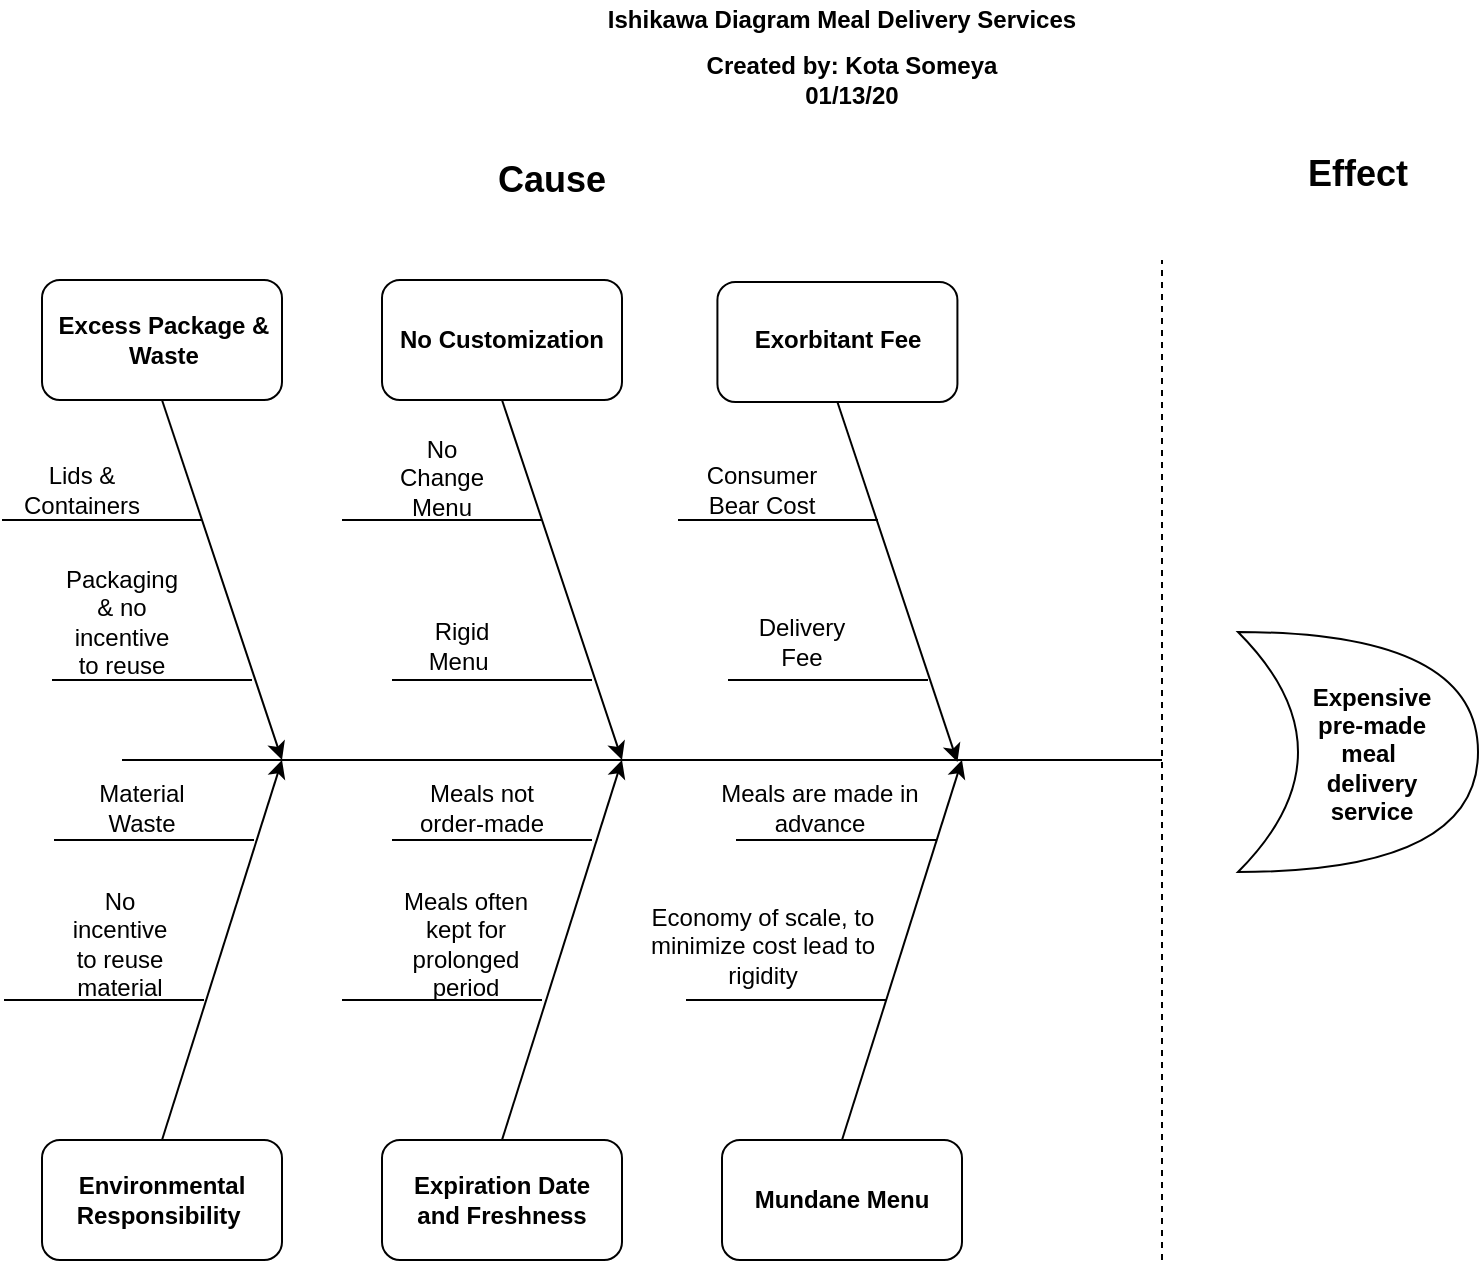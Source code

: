 <mxfile version="12.5.1" type="device"><diagram id="2vRI_JRZq46cHs1xEzwP" name="Page-1"><mxGraphModel dx="1449" dy="652" grid="1" gridSize="10" guides="1" tooltips="1" connect="1" arrows="1" fold="1" page="1" pageScale="1" pageWidth="850" pageHeight="1100" math="0" shadow="0"><root><mxCell id="0"/><mxCell id="1" parent="0"/><mxCell id="EMLK7iapWKdTvl_D3aQF-1" value="" style="endArrow=none;html=1;" edge="1" parent="1"><mxGeometry width="50" height="50" relative="1" as="geometry"><mxPoint x="80" y="440" as="sourcePoint"/><mxPoint x="600" y="440" as="targetPoint"/></mxGeometry></mxCell><mxCell id="EMLK7iapWKdTvl_D3aQF-3" value="" style="endArrow=none;dashed=1;html=1;" edge="1" parent="1"><mxGeometry width="50" height="50" relative="1" as="geometry"><mxPoint x="600" y="690" as="sourcePoint"/><mxPoint x="600" y="190" as="targetPoint"/></mxGeometry></mxCell><mxCell id="EMLK7iapWKdTvl_D3aQF-4" value="" style="rounded=1;whiteSpace=wrap;html=1;" vertex="1" parent="1"><mxGeometry x="40" y="200" width="120" height="60" as="geometry"/></mxCell><mxCell id="EMLK7iapWKdTvl_D3aQF-5" value="" style="endArrow=classic;html=1;exitX=0.5;exitY=1;exitDx=0;exitDy=0;" edge="1" parent="1" source="EMLK7iapWKdTvl_D3aQF-4"><mxGeometry width="50" height="50" relative="1" as="geometry"><mxPoint x="140" y="360" as="sourcePoint"/><mxPoint x="160" y="440" as="targetPoint"/></mxGeometry></mxCell><mxCell id="EMLK7iapWKdTvl_D3aQF-9" value="" style="rounded=1;whiteSpace=wrap;html=1;" vertex="1" parent="1"><mxGeometry x="210" y="200" width="120" height="60" as="geometry"/></mxCell><mxCell id="EMLK7iapWKdTvl_D3aQF-10" value="" style="endArrow=classic;html=1;exitX=0.5;exitY=1;exitDx=0;exitDy=0;" edge="1" parent="1" source="EMLK7iapWKdTvl_D3aQF-9"><mxGeometry width="50" height="50" relative="1" as="geometry"><mxPoint x="310" y="360" as="sourcePoint"/><mxPoint x="330" y="440" as="targetPoint"/></mxGeometry></mxCell><mxCell id="EMLK7iapWKdTvl_D3aQF-12" value="" style="rounded=1;whiteSpace=wrap;html=1;" vertex="1" parent="1"><mxGeometry x="377.71" y="201" width="120" height="60" as="geometry"/></mxCell><mxCell id="EMLK7iapWKdTvl_D3aQF-13" value="" style="endArrow=classic;html=1;exitX=0.5;exitY=1;exitDx=0;exitDy=0;" edge="1" parent="1" source="EMLK7iapWKdTvl_D3aQF-12"><mxGeometry width="50" height="50" relative="1" as="geometry"><mxPoint x="477.71" y="361" as="sourcePoint"/><mxPoint x="497.71" y="441" as="targetPoint"/></mxGeometry></mxCell><mxCell id="EMLK7iapWKdTvl_D3aQF-14" value="" style="endArrow=classic;html=1;" edge="1" parent="1"><mxGeometry width="50" height="50" relative="1" as="geometry"><mxPoint x="100" y="630" as="sourcePoint"/><mxPoint x="160" y="440" as="targetPoint"/></mxGeometry></mxCell><mxCell id="EMLK7iapWKdTvl_D3aQF-15" value="" style="rounded=1;whiteSpace=wrap;html=1;" vertex="1" parent="1"><mxGeometry x="40" y="630" width="120" height="60" as="geometry"/></mxCell><mxCell id="EMLK7iapWKdTvl_D3aQF-16" value="" style="endArrow=classic;html=1;" edge="1" parent="1"><mxGeometry width="50" height="50" relative="1" as="geometry"><mxPoint x="270" y="630" as="sourcePoint"/><mxPoint x="330" y="440" as="targetPoint"/></mxGeometry></mxCell><mxCell id="EMLK7iapWKdTvl_D3aQF-17" value="" style="rounded=1;whiteSpace=wrap;html=1;" vertex="1" parent="1"><mxGeometry x="210" y="630" width="120" height="60" as="geometry"/></mxCell><mxCell id="EMLK7iapWKdTvl_D3aQF-21" value="" style="endArrow=classic;html=1;" edge="1" parent="1"><mxGeometry width="50" height="50" relative="1" as="geometry"><mxPoint x="440" y="630" as="sourcePoint"/><mxPoint x="500" y="440" as="targetPoint"/></mxGeometry></mxCell><mxCell id="EMLK7iapWKdTvl_D3aQF-22" value="" style="rounded=1;whiteSpace=wrap;html=1;" vertex="1" parent="1"><mxGeometry x="380" y="630" width="120" height="60" as="geometry"/></mxCell><mxCell id="EMLK7iapWKdTvl_D3aQF-23" value="&lt;b&gt;&lt;font style=&quot;font-size: 18px&quot;&gt;Cause&lt;/font&gt;&lt;/b&gt;" style="text;html=1;strokeColor=none;fillColor=none;align=center;verticalAlign=middle;whiteSpace=wrap;rounded=0;" vertex="1" parent="1"><mxGeometry x="240" y="130" width="110" height="40" as="geometry"/></mxCell><mxCell id="EMLK7iapWKdTvl_D3aQF-24" value="&lt;b&gt;&lt;font style=&quot;font-size: 18px&quot;&gt;Effect&lt;br&gt;&lt;br&gt;&lt;/font&gt;&lt;/b&gt;" style="text;html=1;strokeColor=none;fillColor=none;align=center;verticalAlign=middle;whiteSpace=wrap;rounded=0;" vertex="1" parent="1"><mxGeometry x="643" y="135" width="110" height="45" as="geometry"/></mxCell><mxCell id="EMLK7iapWKdTvl_D3aQF-27" value="" style="shape=xor;whiteSpace=wrap;html=1;" vertex="1" parent="1"><mxGeometry x="638" y="376" width="120" height="120" as="geometry"/></mxCell><mxCell id="EMLK7iapWKdTvl_D3aQF-28" value="&lt;b&gt;Expensive&lt;br&gt;pre-made&lt;br&gt;meal&amp;nbsp;&lt;br&gt;delivery&lt;br&gt;service&lt;br&gt;&lt;/b&gt;" style="text;html=1;strokeColor=none;fillColor=none;align=center;verticalAlign=middle;whiteSpace=wrap;rounded=0;" vertex="1" parent="1"><mxGeometry x="665" y="387" width="80" height="100" as="geometry"/></mxCell><mxCell id="EMLK7iapWKdTvl_D3aQF-29" value="&lt;b&gt;Excess Package &amp;amp; Waste&lt;/b&gt;" style="text;html=1;strokeColor=none;fillColor=none;align=center;verticalAlign=middle;whiteSpace=wrap;rounded=0;" vertex="1" parent="1"><mxGeometry x="46" y="220" width="110" height="20" as="geometry"/></mxCell><mxCell id="EMLK7iapWKdTvl_D3aQF-30" value="&lt;b&gt;No Customization&lt;/b&gt;" style="text;html=1;strokeColor=none;fillColor=none;align=center;verticalAlign=middle;whiteSpace=wrap;rounded=0;" vertex="1" parent="1"><mxGeometry x="215" y="220" width="110" height="20" as="geometry"/></mxCell><mxCell id="EMLK7iapWKdTvl_D3aQF-31" value="&lt;b&gt;Exorbitant&amp;nbsp;Fee&lt;/b&gt;" style="text;html=1;strokeColor=none;fillColor=none;align=center;verticalAlign=middle;whiteSpace=wrap;rounded=0;" vertex="1" parent="1"><mxGeometry x="382.71" y="220" width="110" height="20" as="geometry"/></mxCell><mxCell id="EMLK7iapWKdTvl_D3aQF-32" value="&lt;b&gt;Environmental Responsibility&amp;nbsp;&lt;/b&gt;" style="text;html=1;strokeColor=none;fillColor=none;align=center;verticalAlign=middle;whiteSpace=wrap;rounded=0;" vertex="1" parent="1"><mxGeometry x="45" y="650" width="110" height="20" as="geometry"/></mxCell><mxCell id="EMLK7iapWKdTvl_D3aQF-35" value="&lt;b&gt;Expiration Date and Freshness&lt;/b&gt;" style="text;html=1;strokeColor=none;fillColor=none;align=center;verticalAlign=middle;whiteSpace=wrap;rounded=0;" vertex="1" parent="1"><mxGeometry x="215" y="650" width="110" height="20" as="geometry"/></mxCell><mxCell id="EMLK7iapWKdTvl_D3aQF-36" value="&lt;b&gt;Mundane Menu&lt;/b&gt;" style="text;html=1;strokeColor=none;fillColor=none;align=center;verticalAlign=middle;whiteSpace=wrap;rounded=0;" vertex="1" parent="1"><mxGeometry x="385" y="650" width="110" height="20" as="geometry"/></mxCell><mxCell id="EMLK7iapWKdTvl_D3aQF-37" value="" style="endArrow=none;html=1;" edge="1" parent="1"><mxGeometry width="50" height="50" relative="1" as="geometry"><mxPoint x="20" y="320" as="sourcePoint"/><mxPoint x="120" y="320" as="targetPoint"/></mxGeometry></mxCell><mxCell id="EMLK7iapWKdTvl_D3aQF-38" value="" style="endArrow=none;html=1;" edge="1" parent="1"><mxGeometry width="50" height="50" relative="1" as="geometry"><mxPoint x="45" y="400" as="sourcePoint"/><mxPoint x="145" y="400" as="targetPoint"/></mxGeometry></mxCell><mxCell id="EMLK7iapWKdTvl_D3aQF-39" value="Lids &amp;amp; Containers" style="text;html=1;strokeColor=none;fillColor=none;align=center;verticalAlign=middle;whiteSpace=wrap;rounded=0;" vertex="1" parent="1"><mxGeometry x="40" y="295" width="40" height="20" as="geometry"/></mxCell><mxCell id="EMLK7iapWKdTvl_D3aQF-40" value="Packaging &amp;amp; no incentive to reuse" style="text;html=1;strokeColor=none;fillColor=none;align=center;verticalAlign=middle;whiteSpace=wrap;rounded=0;" vertex="1" parent="1"><mxGeometry x="60" y="361" width="40" height="20" as="geometry"/></mxCell><mxCell id="EMLK7iapWKdTvl_D3aQF-43" value="" style="endArrow=none;html=1;" edge="1" parent="1"><mxGeometry width="50" height="50" relative="1" as="geometry"><mxPoint x="190" y="320" as="sourcePoint"/><mxPoint x="290" y="320" as="targetPoint"/></mxGeometry></mxCell><mxCell id="EMLK7iapWKdTvl_D3aQF-44" value="" style="endArrow=none;html=1;" edge="1" parent="1"><mxGeometry width="50" height="50" relative="1" as="geometry"><mxPoint x="215" y="400" as="sourcePoint"/><mxPoint x="315" y="400" as="targetPoint"/></mxGeometry></mxCell><mxCell id="EMLK7iapWKdTvl_D3aQF-45" value="" style="endArrow=none;html=1;" edge="1" parent="1"><mxGeometry width="50" height="50" relative="1" as="geometry"><mxPoint x="358" y="320" as="sourcePoint"/><mxPoint x="458" y="320" as="targetPoint"/></mxGeometry></mxCell><mxCell id="EMLK7iapWKdTvl_D3aQF-46" value="" style="endArrow=none;html=1;" edge="1" parent="1"><mxGeometry width="50" height="50" relative="1" as="geometry"><mxPoint x="383" y="400" as="sourcePoint"/><mxPoint x="483" y="400" as="targetPoint"/></mxGeometry></mxCell><mxCell id="EMLK7iapWKdTvl_D3aQF-47" value="No Change Menu" style="text;html=1;strokeColor=none;fillColor=none;align=center;verticalAlign=middle;whiteSpace=wrap;rounded=0;" vertex="1" parent="1"><mxGeometry x="220" y="289" width="40" height="20" as="geometry"/></mxCell><mxCell id="EMLK7iapWKdTvl_D3aQF-48" value="Rigid Menu&amp;nbsp;" style="text;html=1;strokeColor=none;fillColor=none;align=center;verticalAlign=middle;whiteSpace=wrap;rounded=0;" vertex="1" parent="1"><mxGeometry x="220" y="373" width="60" height="20" as="geometry"/></mxCell><mxCell id="EMLK7iapWKdTvl_D3aQF-49" value="Consumer Bear Cost" style="text;html=1;strokeColor=none;fillColor=none;align=center;verticalAlign=middle;whiteSpace=wrap;rounded=0;" vertex="1" parent="1"><mxGeometry x="380" y="295" width="40" height="20" as="geometry"/></mxCell><mxCell id="EMLK7iapWKdTvl_D3aQF-50" value="Delivery Fee" style="text;html=1;strokeColor=none;fillColor=none;align=center;verticalAlign=middle;whiteSpace=wrap;rounded=0;" vertex="1" parent="1"><mxGeometry x="400" y="371" width="40" height="20" as="geometry"/></mxCell><mxCell id="EMLK7iapWKdTvl_D3aQF-51" value="" style="endArrow=none;html=1;" edge="1" parent="1"><mxGeometry width="50" height="50" relative="1" as="geometry"><mxPoint x="46" y="480" as="sourcePoint"/><mxPoint x="146" y="480" as="targetPoint"/></mxGeometry></mxCell><mxCell id="EMLK7iapWKdTvl_D3aQF-52" value="" style="endArrow=none;html=1;" edge="1" parent="1"><mxGeometry width="50" height="50" relative="1" as="geometry"><mxPoint x="21" y="560" as="sourcePoint"/><mxPoint x="121" y="560" as="targetPoint"/></mxGeometry></mxCell><mxCell id="EMLK7iapWKdTvl_D3aQF-53" value="" style="endArrow=none;html=1;" edge="1" parent="1"><mxGeometry width="50" height="50" relative="1" as="geometry"><mxPoint x="215" y="480" as="sourcePoint"/><mxPoint x="315" y="480" as="targetPoint"/></mxGeometry></mxCell><mxCell id="EMLK7iapWKdTvl_D3aQF-54" value="" style="endArrow=none;html=1;" edge="1" parent="1"><mxGeometry width="50" height="50" relative="1" as="geometry"><mxPoint x="190" y="560" as="sourcePoint"/><mxPoint x="290" y="560" as="targetPoint"/></mxGeometry></mxCell><mxCell id="EMLK7iapWKdTvl_D3aQF-55" value="" style="endArrow=none;html=1;" edge="1" parent="1"><mxGeometry width="50" height="50" relative="1" as="geometry"><mxPoint x="387" y="480" as="sourcePoint"/><mxPoint x="487" y="480" as="targetPoint"/></mxGeometry></mxCell><mxCell id="EMLK7iapWKdTvl_D3aQF-56" value="" style="endArrow=none;html=1;" edge="1" parent="1"><mxGeometry width="50" height="50" relative="1" as="geometry"><mxPoint x="362" y="560" as="sourcePoint"/><mxPoint x="462" y="560" as="targetPoint"/></mxGeometry></mxCell><mxCell id="EMLK7iapWKdTvl_D3aQF-57" value="Material Waste" style="text;html=1;strokeColor=none;fillColor=none;align=center;verticalAlign=middle;whiteSpace=wrap;rounded=0;" vertex="1" parent="1"><mxGeometry x="70" y="454" width="40" height="20" as="geometry"/></mxCell><mxCell id="EMLK7iapWKdTvl_D3aQF-60" value="No incentive to reuse material" style="text;html=1;strokeColor=none;fillColor=none;align=center;verticalAlign=middle;whiteSpace=wrap;rounded=0;" vertex="1" parent="1"><mxGeometry x="59" y="522" width="40" height="20" as="geometry"/></mxCell><mxCell id="EMLK7iapWKdTvl_D3aQF-61" value="Meals not order-made" style="text;html=1;strokeColor=none;fillColor=none;align=center;verticalAlign=middle;whiteSpace=wrap;rounded=0;" vertex="1" parent="1"><mxGeometry x="220" y="454" width="80" height="20" as="geometry"/></mxCell><mxCell id="EMLK7iapWKdTvl_D3aQF-63" value="Meals often kept for prolonged period" style="text;html=1;strokeColor=none;fillColor=none;align=center;verticalAlign=middle;whiteSpace=wrap;rounded=0;" vertex="1" parent="1"><mxGeometry x="207" y="522" width="90" height="20" as="geometry"/></mxCell><mxCell id="EMLK7iapWKdTvl_D3aQF-64" value="Meals are made in advance" style="text;html=1;strokeColor=none;fillColor=none;align=center;verticalAlign=middle;whiteSpace=wrap;rounded=0;" vertex="1" parent="1"><mxGeometry x="377.71" y="454" width="102.29" height="20" as="geometry"/></mxCell><mxCell id="EMLK7iapWKdTvl_D3aQF-67" value="Economy of scale, to minimize cost lead to rigidity" style="text;html=1;strokeColor=none;fillColor=none;align=center;verticalAlign=middle;whiteSpace=wrap;rounded=0;" vertex="1" parent="1"><mxGeometry x="337.5" y="523" width="125" height="20" as="geometry"/></mxCell><mxCell id="EMLK7iapWKdTvl_D3aQF-68" value="&lt;b&gt;Ishikawa Diagram Meal Delivery Services&lt;/b&gt;" style="text;html=1;strokeColor=none;fillColor=none;align=center;verticalAlign=middle;whiteSpace=wrap;rounded=0;" vertex="1" parent="1"><mxGeometry x="318.85" y="60" width="242.29" height="20" as="geometry"/></mxCell><mxCell id="EMLK7iapWKdTvl_D3aQF-69" value="&lt;b&gt;Created by: Kota Someya&lt;br&gt;01/13/20&lt;br&gt;&lt;/b&gt;" style="text;html=1;strokeColor=none;fillColor=none;align=center;verticalAlign=middle;whiteSpace=wrap;rounded=0;" vertex="1" parent="1"><mxGeometry x="330" y="90" width="230" height="20" as="geometry"/></mxCell></root></mxGraphModel></diagram></mxfile>